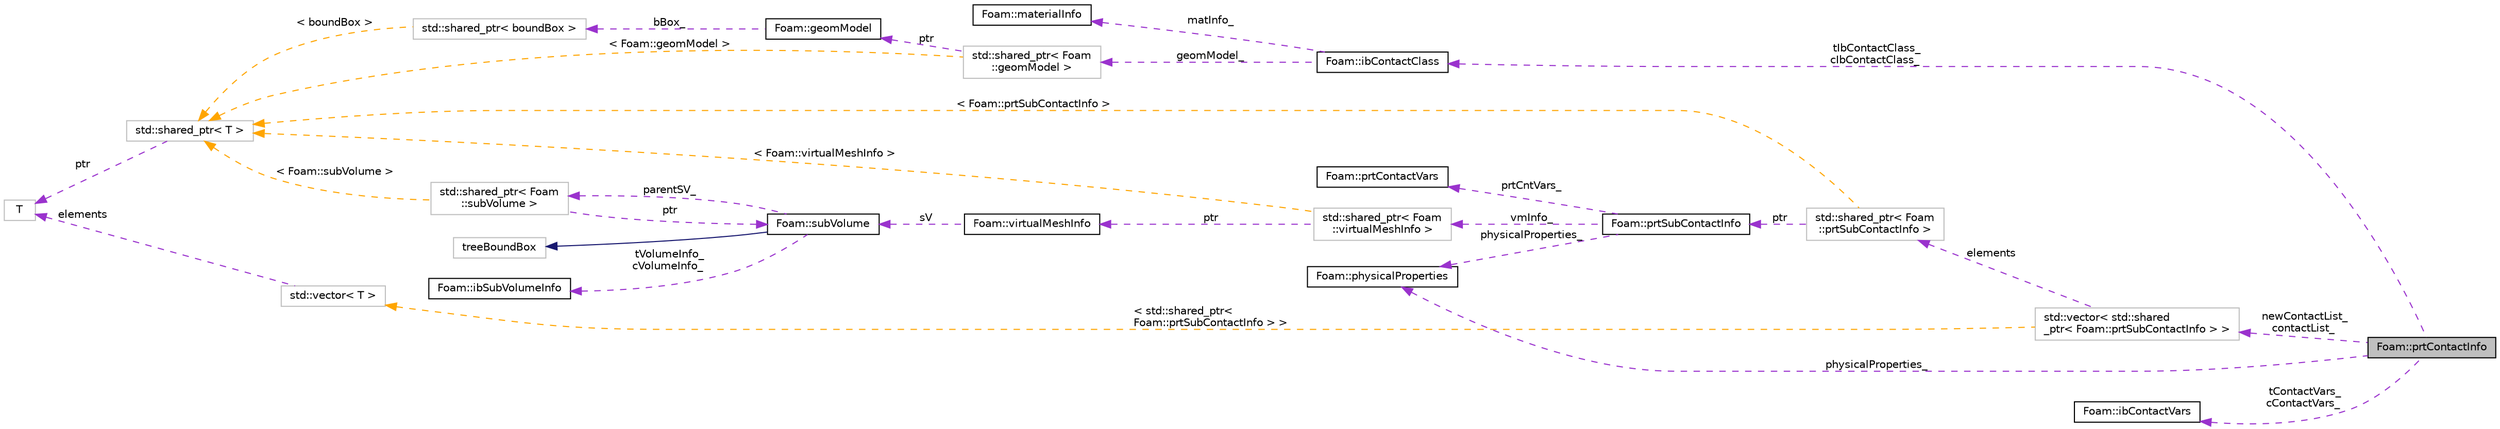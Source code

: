 digraph "Foam::prtContactInfo"
{
 // LATEX_PDF_SIZE
  edge [fontname="Helvetica",fontsize="10",labelfontname="Helvetica",labelfontsize="10"];
  node [fontname="Helvetica",fontsize="10",shape=record];
  rankdir="LR";
  Node1 [label="Foam::prtContactInfo",height=0.2,width=0.4,color="black", fillcolor="grey75", style="filled", fontcolor="black",tooltip=" "];
  Node2 -> Node1 [dir="back",color="darkorchid3",fontsize="10",style="dashed",label=" tIbContactClass_\ncIbContactClass_" ,fontname="Helvetica"];
  Node2 [label="Foam::ibContactClass",height=0.2,width=0.4,color="black", fillcolor="white", style="filled",URL="$classFoam_1_1ibContactClass.html",tooltip=" "];
  Node3 -> Node2 [dir="back",color="darkorchid3",fontsize="10",style="dashed",label=" matInfo_" ,fontname="Helvetica"];
  Node3 [label="Foam::materialInfo",height=0.2,width=0.4,color="black", fillcolor="white", style="filled",URL="$classFoam_1_1materialInfo.html",tooltip=" "];
  Node4 -> Node2 [dir="back",color="darkorchid3",fontsize="10",style="dashed",label=" geomModel_" ,fontname="Helvetica"];
  Node4 [label="std::shared_ptr\< Foam\l::geomModel \>",height=0.2,width=0.4,color="grey75", fillcolor="white", style="filled",tooltip=" "];
  Node5 -> Node4 [dir="back",color="darkorchid3",fontsize="10",style="dashed",label=" ptr" ,fontname="Helvetica"];
  Node5 [label="Foam::geomModel",height=0.2,width=0.4,color="black", fillcolor="white", style="filled",URL="$classFoam_1_1geomModel.html",tooltip=" "];
  Node6 -> Node5 [dir="back",color="darkorchid3",fontsize="10",style="dashed",label=" bBox_" ,fontname="Helvetica"];
  Node6 [label="std::shared_ptr\< boundBox \>",height=0.2,width=0.4,color="grey75", fillcolor="white", style="filled",tooltip=" "];
  Node7 -> Node6 [dir="back",color="orange",fontsize="10",style="dashed",label=" \< boundBox \>" ,fontname="Helvetica"];
  Node7 [label="std::shared_ptr\< T \>",height=0.2,width=0.4,color="grey75", fillcolor="white", style="filled",tooltip="STL class."];
  Node8 -> Node7 [dir="back",color="darkorchid3",fontsize="10",style="dashed",label=" ptr" ,fontname="Helvetica"];
  Node8 [label="T",height=0.2,width=0.4,color="grey75", fillcolor="white", style="filled",tooltip=" "];
  Node7 -> Node4 [dir="back",color="orange",fontsize="10",style="dashed",label=" \< Foam::geomModel \>" ,fontname="Helvetica"];
  Node9 -> Node1 [dir="back",color="darkorchid3",fontsize="10",style="dashed",label=" newContactList_\ncontactList_" ,fontname="Helvetica"];
  Node9 [label="std::vector\< std::shared\l_ptr\< Foam::prtSubContactInfo \> \>",height=0.2,width=0.4,color="grey75", fillcolor="white", style="filled",tooltip=" "];
  Node10 -> Node9 [dir="back",color="darkorchid3",fontsize="10",style="dashed",label=" elements" ,fontname="Helvetica"];
  Node10 [label="std::shared_ptr\< Foam\l::prtSubContactInfo \>",height=0.2,width=0.4,color="grey75", fillcolor="white", style="filled",tooltip=" "];
  Node11 -> Node10 [dir="back",color="darkorchid3",fontsize="10",style="dashed",label=" ptr" ,fontname="Helvetica"];
  Node11 [label="Foam::prtSubContactInfo",height=0.2,width=0.4,color="black", fillcolor="white", style="filled",URL="$classFoam_1_1prtSubContactInfo.html",tooltip=" "];
  Node12 -> Node11 [dir="back",color="darkorchid3",fontsize="10",style="dashed",label=" prtCntVars_" ,fontname="Helvetica"];
  Node12 [label="Foam::prtContactVars",height=0.2,width=0.4,color="black", fillcolor="white", style="filled",URL="$structFoam_1_1prtContactVars.html",tooltip=" "];
  Node13 -> Node11 [dir="back",color="darkorchid3",fontsize="10",style="dashed",label=" vmInfo_" ,fontname="Helvetica"];
  Node13 [label="std::shared_ptr\< Foam\l::virtualMeshInfo \>",height=0.2,width=0.4,color="grey75", fillcolor="white", style="filled",tooltip=" "];
  Node14 -> Node13 [dir="back",color="darkorchid3",fontsize="10",style="dashed",label=" ptr" ,fontname="Helvetica"];
  Node14 [label="Foam::virtualMeshInfo",height=0.2,width=0.4,color="black", fillcolor="white", style="filled",URL="$structFoam_1_1virtualMeshInfo.html",tooltip=" "];
  Node15 -> Node14 [dir="back",color="darkorchid3",fontsize="10",style="dashed",label=" sV" ,fontname="Helvetica"];
  Node15 [label="Foam::subVolume",height=0.2,width=0.4,color="black", fillcolor="white", style="filled",URL="$classFoam_1_1subVolume.html",tooltip=" "];
  Node16 -> Node15 [dir="back",color="midnightblue",fontsize="10",style="solid",fontname="Helvetica"];
  Node16 [label="treeBoundBox",height=0.2,width=0.4,color="grey75", fillcolor="white", style="filled",tooltip=" "];
  Node17 -> Node15 [dir="back",color="darkorchid3",fontsize="10",style="dashed",label=" parentSV_" ,fontname="Helvetica"];
  Node17 [label="std::shared_ptr\< Foam\l::subVolume \>",height=0.2,width=0.4,color="grey75", fillcolor="white", style="filled",tooltip=" "];
  Node15 -> Node17 [dir="back",color="darkorchid3",fontsize="10",style="dashed",label=" ptr" ,fontname="Helvetica"];
  Node7 -> Node17 [dir="back",color="orange",fontsize="10",style="dashed",label=" \< Foam::subVolume \>" ,fontname="Helvetica"];
  Node18 -> Node15 [dir="back",color="darkorchid3",fontsize="10",style="dashed",label=" tVolumeInfo_\ncVolumeInfo_" ,fontname="Helvetica"];
  Node18 [label="Foam::ibSubVolumeInfo",height=0.2,width=0.4,color="black", fillcolor="white", style="filled",URL="$structFoam_1_1ibSubVolumeInfo.html",tooltip=" "];
  Node7 -> Node13 [dir="back",color="orange",fontsize="10",style="dashed",label=" \< Foam::virtualMeshInfo \>" ,fontname="Helvetica"];
  Node19 -> Node11 [dir="back",color="darkorchid3",fontsize="10",style="dashed",label=" physicalProperties_" ,fontname="Helvetica"];
  Node19 [label="Foam::physicalProperties",height=0.2,width=0.4,color="black", fillcolor="white", style="filled",URL="$structFoam_1_1physicalProperties.html",tooltip=" "];
  Node7 -> Node10 [dir="back",color="orange",fontsize="10",style="dashed",label=" \< Foam::prtSubContactInfo \>" ,fontname="Helvetica"];
  Node20 -> Node9 [dir="back",color="orange",fontsize="10",style="dashed",label=" \< std::shared_ptr\<\l Foam::prtSubContactInfo \> \>" ,fontname="Helvetica"];
  Node20 [label="std::vector\< T \>",height=0.2,width=0.4,color="grey75", fillcolor="white", style="filled",tooltip="STL class."];
  Node8 -> Node20 [dir="back",color="darkorchid3",fontsize="10",style="dashed",label=" elements" ,fontname="Helvetica"];
  Node19 -> Node1 [dir="back",color="darkorchid3",fontsize="10",style="dashed",label=" physicalProperties_" ,fontname="Helvetica"];
  Node21 -> Node1 [dir="back",color="darkorchid3",fontsize="10",style="dashed",label=" tContactVars_\ncContactVars_" ,fontname="Helvetica"];
  Node21 [label="Foam::ibContactVars",height=0.2,width=0.4,color="black", fillcolor="white", style="filled",URL="$classFoam_1_1ibContactVars.html",tooltip=" "];
}
